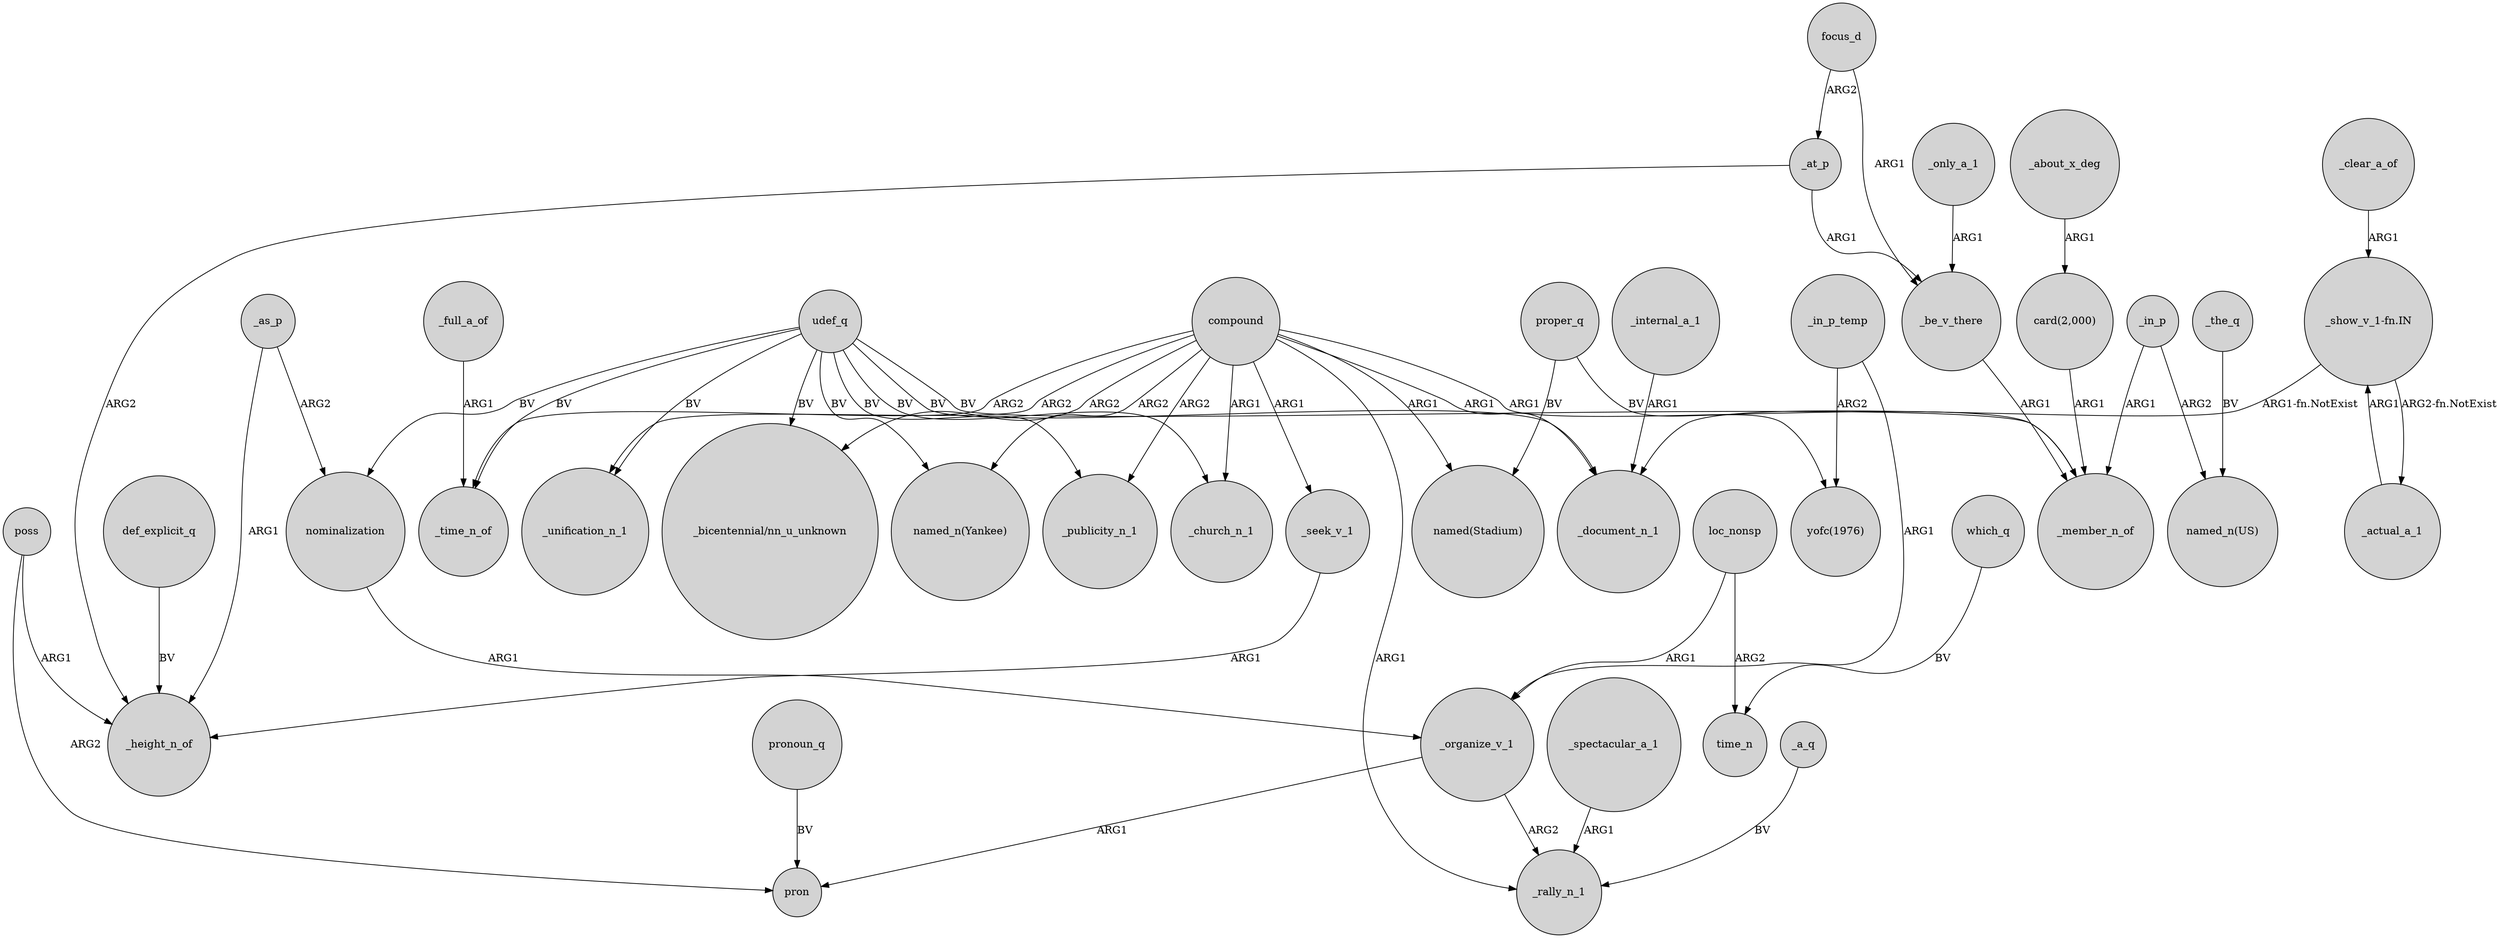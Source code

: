 digraph {
	node [shape=circle style=filled]
	_organize_v_1 -> pron [label=ARG1]
	compound -> _document_n_1 [label=ARG1]
	_internal_a_1 -> _document_n_1 [label=ARG1]
	_full_a_of -> _time_n_of [label=ARG1]
	poss -> pron [label=ARG2]
	udef_q -> _unification_n_1 [label=BV]
	compound -> _publicity_n_1 [label=ARG2]
	udef_q -> _publicity_n_1 [label=BV]
	nominalization -> _organize_v_1 [label=ARG1]
	compound -> _rally_n_1 [label=ARG1]
	which_q -> time_n [label=BV]
	compound -> "_bicentennial/nn_u_unknown" [label=ARG2]
	udef_q -> "_bicentennial/nn_u_unknown" [label=BV]
	focus_d -> _at_p [label=ARG2]
	udef_q -> _document_n_1 [label=BV]
	_clear_a_of -> "_show_v_1-fn.IN" [label=ARG1]
	_in_p_temp -> _organize_v_1 [label=ARG1]
	compound -> "named(Stadium)" [label=ARG1]
	_in_p_temp -> "yofc(1976)" [label=ARG2]
	proper_q -> "yofc(1976)" [label=BV]
	loc_nonsp -> _organize_v_1 [label=ARG1]
	loc_nonsp -> time_n [label=ARG2]
	_in_p -> "named_n(US)" [label=ARG2]
	_the_q -> "named_n(US)" [label=BV]
	_at_p -> _height_n_of [label=ARG2]
	_be_v_there -> _member_n_of [label=ARG1]
	poss -> _height_n_of [label=ARG1]
	compound -> _church_n_1 [label=ARG1]
	pronoun_q -> pron [label=BV]
	"_show_v_1-fn.IN" -> _document_n_1 [label="ARG1-fn.NotExist"]
	_a_q -> _rally_n_1 [label=BV]
	_only_a_1 -> _be_v_there [label=ARG1]
	_about_x_deg -> "card(2,000)" [label=ARG1]
	_organize_v_1 -> _rally_n_1 [label=ARG2]
	udef_q -> "named_n(Yankee)" [label=BV]
	udef_q -> _time_n_of [label=BV]
	compound -> "named_n(Yankee)" [label=ARG2]
	udef_q -> _member_n_of [label=BV]
	def_explicit_q -> _height_n_of [label=BV]
	compound -> _time_n_of [label=ARG2]
	_in_p -> _member_n_of [label=ARG1]
	udef_q -> nominalization [label=BV]
	_actual_a_1 -> "_show_v_1-fn.IN" [label=ARG1]
	_spectacular_a_1 -> _rally_n_1 [label=ARG1]
	compound -> _unification_n_1 [label=ARG2]
	focus_d -> _be_v_there [label=ARG1]
	compound -> _seek_v_1 [label=ARG1]
	_seek_v_1 -> _height_n_of [label=ARG1]
	udef_q -> _church_n_1 [label=BV]
	_at_p -> _be_v_there [label=ARG1]
	proper_q -> "named(Stadium)" [label=BV]
	"_show_v_1-fn.IN" -> _actual_a_1 [label="ARG2-fn.NotExist"]
	_as_p -> _height_n_of [label=ARG1]
	_as_p -> nominalization [label=ARG2]
	"card(2,000)" -> _member_n_of [label=ARG1]
	compound -> _member_n_of [label=ARG1]
}
